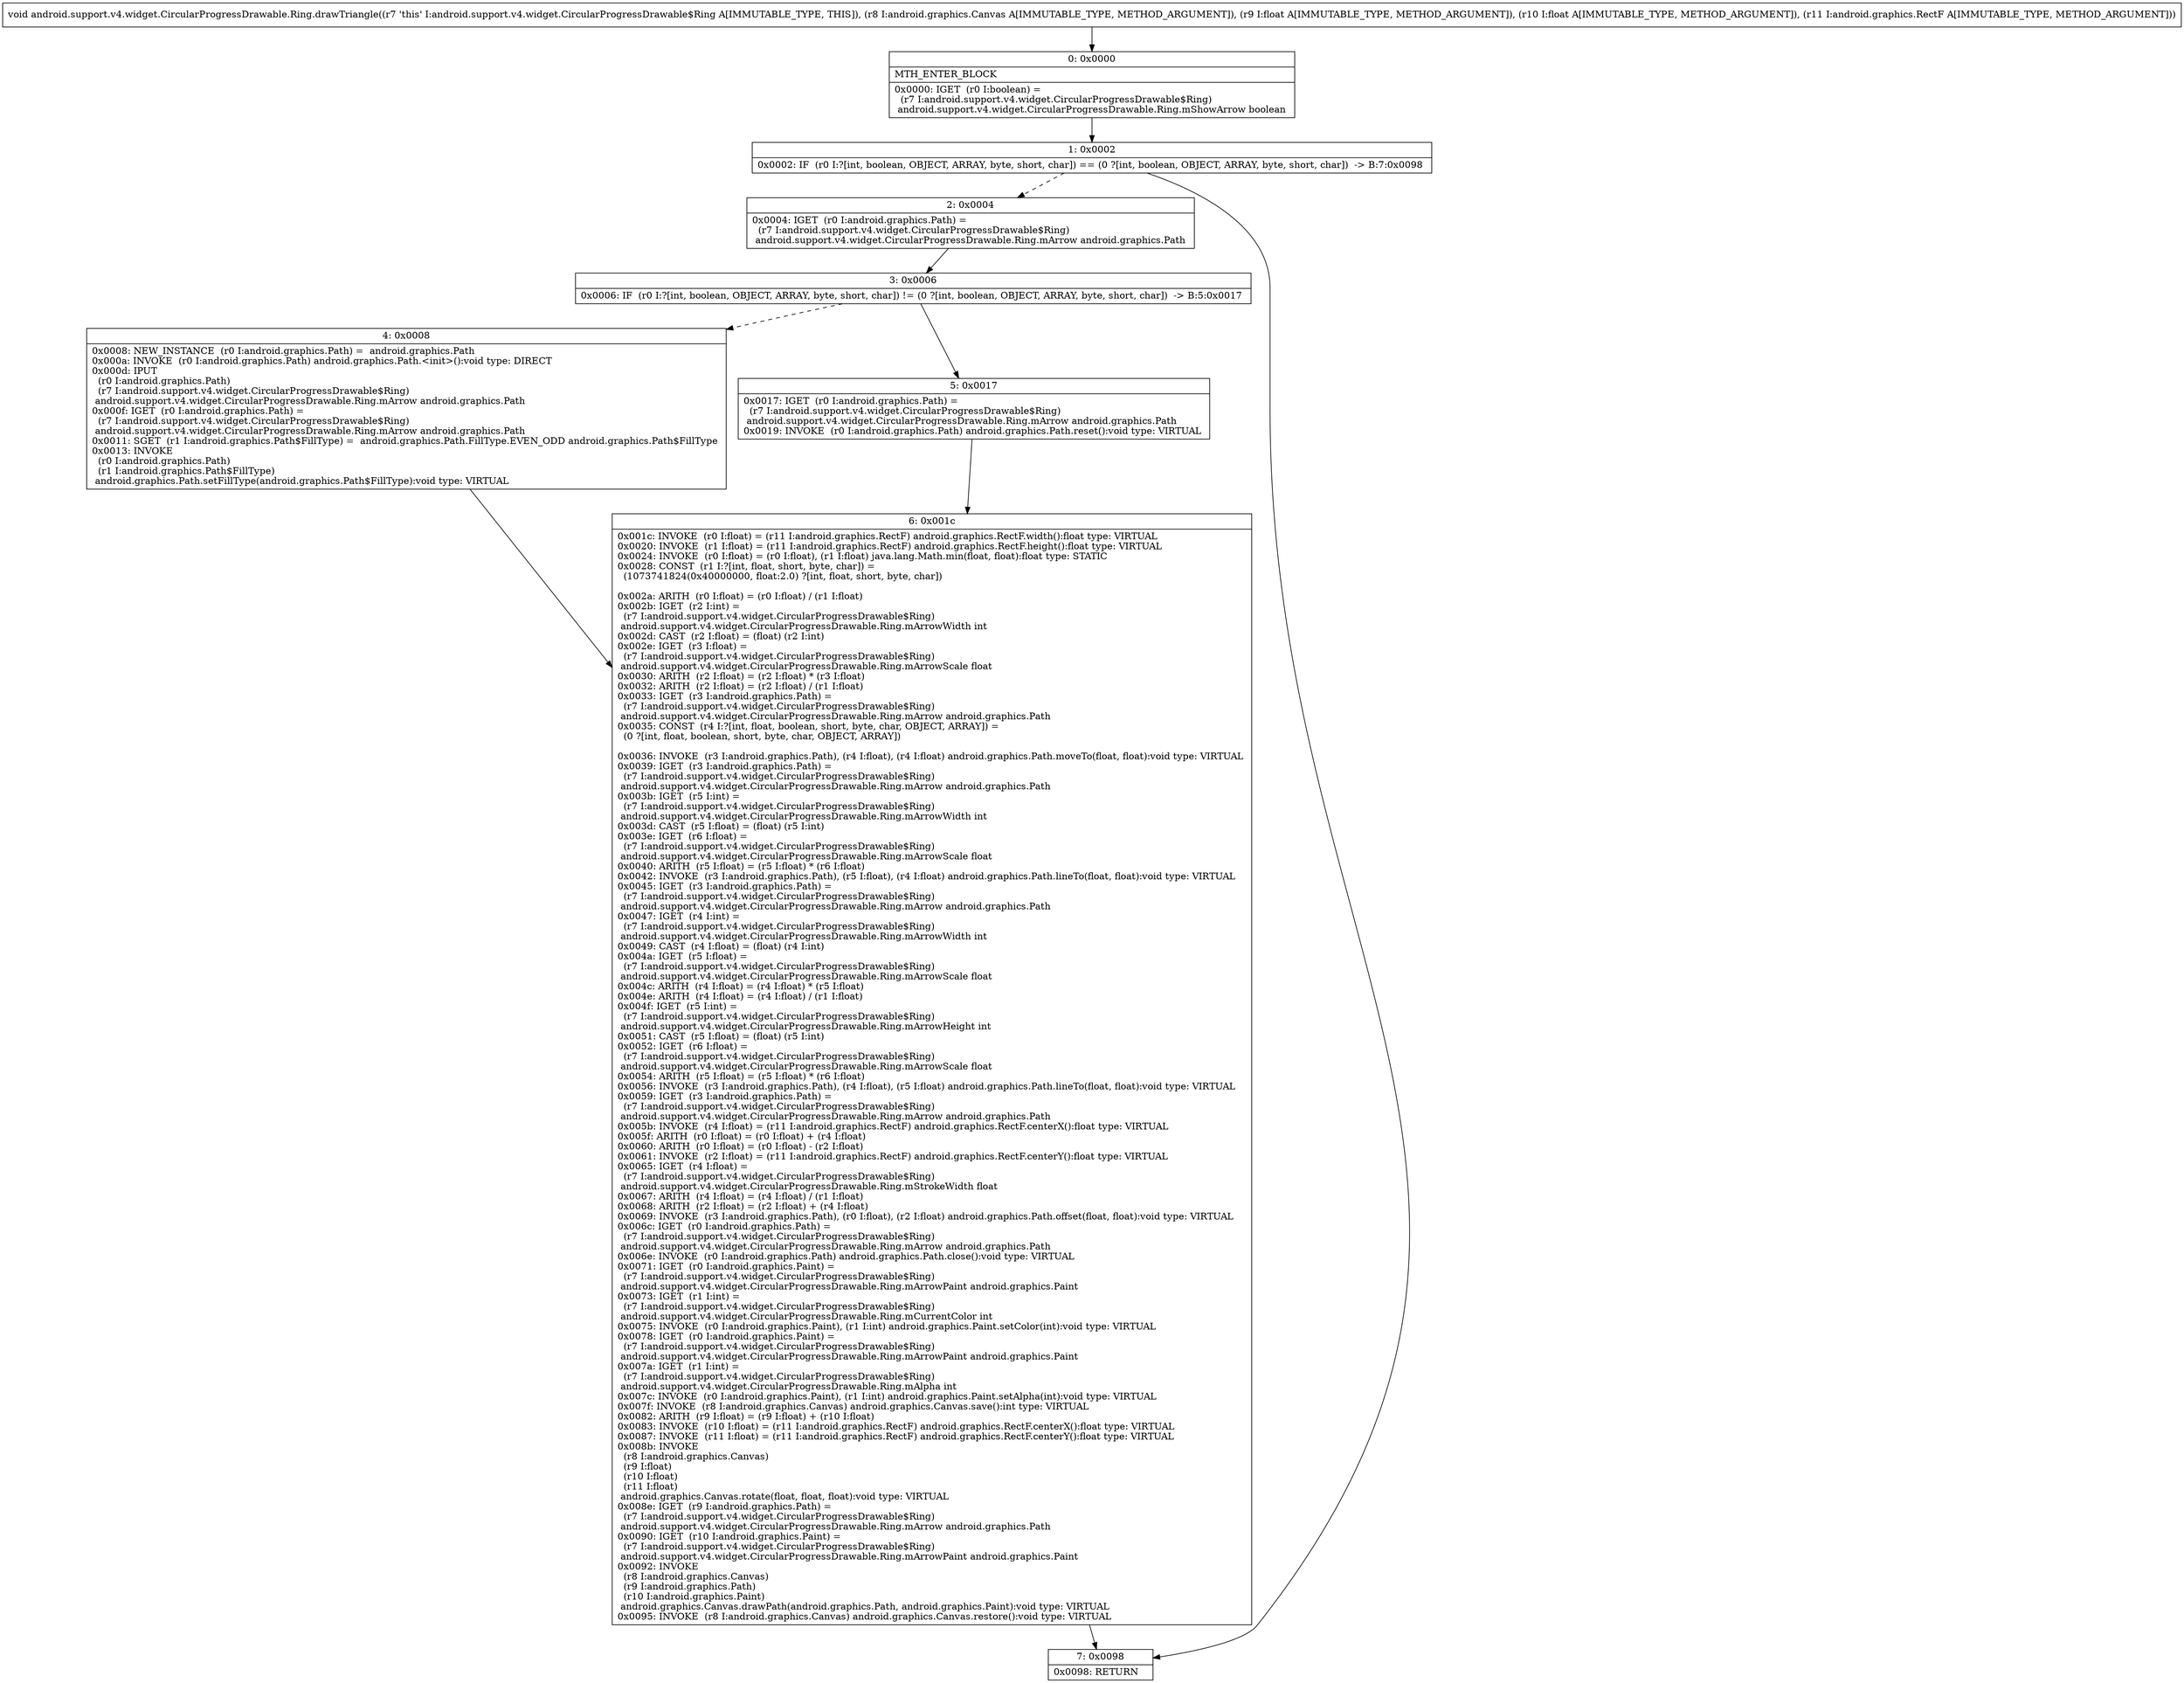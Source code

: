 digraph "CFG forandroid.support.v4.widget.CircularProgressDrawable.Ring.drawTriangle(Landroid\/graphics\/Canvas;FFLandroid\/graphics\/RectF;)V" {
Node_0 [shape=record,label="{0\:\ 0x0000|MTH_ENTER_BLOCK\l|0x0000: IGET  (r0 I:boolean) = \l  (r7 I:android.support.v4.widget.CircularProgressDrawable$Ring)\l android.support.v4.widget.CircularProgressDrawable.Ring.mShowArrow boolean \l}"];
Node_1 [shape=record,label="{1\:\ 0x0002|0x0002: IF  (r0 I:?[int, boolean, OBJECT, ARRAY, byte, short, char]) == (0 ?[int, boolean, OBJECT, ARRAY, byte, short, char])  \-\> B:7:0x0098 \l}"];
Node_2 [shape=record,label="{2\:\ 0x0004|0x0004: IGET  (r0 I:android.graphics.Path) = \l  (r7 I:android.support.v4.widget.CircularProgressDrawable$Ring)\l android.support.v4.widget.CircularProgressDrawable.Ring.mArrow android.graphics.Path \l}"];
Node_3 [shape=record,label="{3\:\ 0x0006|0x0006: IF  (r0 I:?[int, boolean, OBJECT, ARRAY, byte, short, char]) != (0 ?[int, boolean, OBJECT, ARRAY, byte, short, char])  \-\> B:5:0x0017 \l}"];
Node_4 [shape=record,label="{4\:\ 0x0008|0x0008: NEW_INSTANCE  (r0 I:android.graphics.Path) =  android.graphics.Path \l0x000a: INVOKE  (r0 I:android.graphics.Path) android.graphics.Path.\<init\>():void type: DIRECT \l0x000d: IPUT  \l  (r0 I:android.graphics.Path)\l  (r7 I:android.support.v4.widget.CircularProgressDrawable$Ring)\l android.support.v4.widget.CircularProgressDrawable.Ring.mArrow android.graphics.Path \l0x000f: IGET  (r0 I:android.graphics.Path) = \l  (r7 I:android.support.v4.widget.CircularProgressDrawable$Ring)\l android.support.v4.widget.CircularProgressDrawable.Ring.mArrow android.graphics.Path \l0x0011: SGET  (r1 I:android.graphics.Path$FillType) =  android.graphics.Path.FillType.EVEN_ODD android.graphics.Path$FillType \l0x0013: INVOKE  \l  (r0 I:android.graphics.Path)\l  (r1 I:android.graphics.Path$FillType)\l android.graphics.Path.setFillType(android.graphics.Path$FillType):void type: VIRTUAL \l}"];
Node_5 [shape=record,label="{5\:\ 0x0017|0x0017: IGET  (r0 I:android.graphics.Path) = \l  (r7 I:android.support.v4.widget.CircularProgressDrawable$Ring)\l android.support.v4.widget.CircularProgressDrawable.Ring.mArrow android.graphics.Path \l0x0019: INVOKE  (r0 I:android.graphics.Path) android.graphics.Path.reset():void type: VIRTUAL \l}"];
Node_6 [shape=record,label="{6\:\ 0x001c|0x001c: INVOKE  (r0 I:float) = (r11 I:android.graphics.RectF) android.graphics.RectF.width():float type: VIRTUAL \l0x0020: INVOKE  (r1 I:float) = (r11 I:android.graphics.RectF) android.graphics.RectF.height():float type: VIRTUAL \l0x0024: INVOKE  (r0 I:float) = (r0 I:float), (r1 I:float) java.lang.Math.min(float, float):float type: STATIC \l0x0028: CONST  (r1 I:?[int, float, short, byte, char]) = \l  (1073741824(0x40000000, float:2.0) ?[int, float, short, byte, char])\l \l0x002a: ARITH  (r0 I:float) = (r0 I:float) \/ (r1 I:float) \l0x002b: IGET  (r2 I:int) = \l  (r7 I:android.support.v4.widget.CircularProgressDrawable$Ring)\l android.support.v4.widget.CircularProgressDrawable.Ring.mArrowWidth int \l0x002d: CAST  (r2 I:float) = (float) (r2 I:int) \l0x002e: IGET  (r3 I:float) = \l  (r7 I:android.support.v4.widget.CircularProgressDrawable$Ring)\l android.support.v4.widget.CircularProgressDrawable.Ring.mArrowScale float \l0x0030: ARITH  (r2 I:float) = (r2 I:float) * (r3 I:float) \l0x0032: ARITH  (r2 I:float) = (r2 I:float) \/ (r1 I:float) \l0x0033: IGET  (r3 I:android.graphics.Path) = \l  (r7 I:android.support.v4.widget.CircularProgressDrawable$Ring)\l android.support.v4.widget.CircularProgressDrawable.Ring.mArrow android.graphics.Path \l0x0035: CONST  (r4 I:?[int, float, boolean, short, byte, char, OBJECT, ARRAY]) = \l  (0 ?[int, float, boolean, short, byte, char, OBJECT, ARRAY])\l \l0x0036: INVOKE  (r3 I:android.graphics.Path), (r4 I:float), (r4 I:float) android.graphics.Path.moveTo(float, float):void type: VIRTUAL \l0x0039: IGET  (r3 I:android.graphics.Path) = \l  (r7 I:android.support.v4.widget.CircularProgressDrawable$Ring)\l android.support.v4.widget.CircularProgressDrawable.Ring.mArrow android.graphics.Path \l0x003b: IGET  (r5 I:int) = \l  (r7 I:android.support.v4.widget.CircularProgressDrawable$Ring)\l android.support.v4.widget.CircularProgressDrawable.Ring.mArrowWidth int \l0x003d: CAST  (r5 I:float) = (float) (r5 I:int) \l0x003e: IGET  (r6 I:float) = \l  (r7 I:android.support.v4.widget.CircularProgressDrawable$Ring)\l android.support.v4.widget.CircularProgressDrawable.Ring.mArrowScale float \l0x0040: ARITH  (r5 I:float) = (r5 I:float) * (r6 I:float) \l0x0042: INVOKE  (r3 I:android.graphics.Path), (r5 I:float), (r4 I:float) android.graphics.Path.lineTo(float, float):void type: VIRTUAL \l0x0045: IGET  (r3 I:android.graphics.Path) = \l  (r7 I:android.support.v4.widget.CircularProgressDrawable$Ring)\l android.support.v4.widget.CircularProgressDrawable.Ring.mArrow android.graphics.Path \l0x0047: IGET  (r4 I:int) = \l  (r7 I:android.support.v4.widget.CircularProgressDrawable$Ring)\l android.support.v4.widget.CircularProgressDrawable.Ring.mArrowWidth int \l0x0049: CAST  (r4 I:float) = (float) (r4 I:int) \l0x004a: IGET  (r5 I:float) = \l  (r7 I:android.support.v4.widget.CircularProgressDrawable$Ring)\l android.support.v4.widget.CircularProgressDrawable.Ring.mArrowScale float \l0x004c: ARITH  (r4 I:float) = (r4 I:float) * (r5 I:float) \l0x004e: ARITH  (r4 I:float) = (r4 I:float) \/ (r1 I:float) \l0x004f: IGET  (r5 I:int) = \l  (r7 I:android.support.v4.widget.CircularProgressDrawable$Ring)\l android.support.v4.widget.CircularProgressDrawable.Ring.mArrowHeight int \l0x0051: CAST  (r5 I:float) = (float) (r5 I:int) \l0x0052: IGET  (r6 I:float) = \l  (r7 I:android.support.v4.widget.CircularProgressDrawable$Ring)\l android.support.v4.widget.CircularProgressDrawable.Ring.mArrowScale float \l0x0054: ARITH  (r5 I:float) = (r5 I:float) * (r6 I:float) \l0x0056: INVOKE  (r3 I:android.graphics.Path), (r4 I:float), (r5 I:float) android.graphics.Path.lineTo(float, float):void type: VIRTUAL \l0x0059: IGET  (r3 I:android.graphics.Path) = \l  (r7 I:android.support.v4.widget.CircularProgressDrawable$Ring)\l android.support.v4.widget.CircularProgressDrawable.Ring.mArrow android.graphics.Path \l0x005b: INVOKE  (r4 I:float) = (r11 I:android.graphics.RectF) android.graphics.RectF.centerX():float type: VIRTUAL \l0x005f: ARITH  (r0 I:float) = (r0 I:float) + (r4 I:float) \l0x0060: ARITH  (r0 I:float) = (r0 I:float) \- (r2 I:float) \l0x0061: INVOKE  (r2 I:float) = (r11 I:android.graphics.RectF) android.graphics.RectF.centerY():float type: VIRTUAL \l0x0065: IGET  (r4 I:float) = \l  (r7 I:android.support.v4.widget.CircularProgressDrawable$Ring)\l android.support.v4.widget.CircularProgressDrawable.Ring.mStrokeWidth float \l0x0067: ARITH  (r4 I:float) = (r4 I:float) \/ (r1 I:float) \l0x0068: ARITH  (r2 I:float) = (r2 I:float) + (r4 I:float) \l0x0069: INVOKE  (r3 I:android.graphics.Path), (r0 I:float), (r2 I:float) android.graphics.Path.offset(float, float):void type: VIRTUAL \l0x006c: IGET  (r0 I:android.graphics.Path) = \l  (r7 I:android.support.v4.widget.CircularProgressDrawable$Ring)\l android.support.v4.widget.CircularProgressDrawable.Ring.mArrow android.graphics.Path \l0x006e: INVOKE  (r0 I:android.graphics.Path) android.graphics.Path.close():void type: VIRTUAL \l0x0071: IGET  (r0 I:android.graphics.Paint) = \l  (r7 I:android.support.v4.widget.CircularProgressDrawable$Ring)\l android.support.v4.widget.CircularProgressDrawable.Ring.mArrowPaint android.graphics.Paint \l0x0073: IGET  (r1 I:int) = \l  (r7 I:android.support.v4.widget.CircularProgressDrawable$Ring)\l android.support.v4.widget.CircularProgressDrawable.Ring.mCurrentColor int \l0x0075: INVOKE  (r0 I:android.graphics.Paint), (r1 I:int) android.graphics.Paint.setColor(int):void type: VIRTUAL \l0x0078: IGET  (r0 I:android.graphics.Paint) = \l  (r7 I:android.support.v4.widget.CircularProgressDrawable$Ring)\l android.support.v4.widget.CircularProgressDrawable.Ring.mArrowPaint android.graphics.Paint \l0x007a: IGET  (r1 I:int) = \l  (r7 I:android.support.v4.widget.CircularProgressDrawable$Ring)\l android.support.v4.widget.CircularProgressDrawable.Ring.mAlpha int \l0x007c: INVOKE  (r0 I:android.graphics.Paint), (r1 I:int) android.graphics.Paint.setAlpha(int):void type: VIRTUAL \l0x007f: INVOKE  (r8 I:android.graphics.Canvas) android.graphics.Canvas.save():int type: VIRTUAL \l0x0082: ARITH  (r9 I:float) = (r9 I:float) + (r10 I:float) \l0x0083: INVOKE  (r10 I:float) = (r11 I:android.graphics.RectF) android.graphics.RectF.centerX():float type: VIRTUAL \l0x0087: INVOKE  (r11 I:float) = (r11 I:android.graphics.RectF) android.graphics.RectF.centerY():float type: VIRTUAL \l0x008b: INVOKE  \l  (r8 I:android.graphics.Canvas)\l  (r9 I:float)\l  (r10 I:float)\l  (r11 I:float)\l android.graphics.Canvas.rotate(float, float, float):void type: VIRTUAL \l0x008e: IGET  (r9 I:android.graphics.Path) = \l  (r7 I:android.support.v4.widget.CircularProgressDrawable$Ring)\l android.support.v4.widget.CircularProgressDrawable.Ring.mArrow android.graphics.Path \l0x0090: IGET  (r10 I:android.graphics.Paint) = \l  (r7 I:android.support.v4.widget.CircularProgressDrawable$Ring)\l android.support.v4.widget.CircularProgressDrawable.Ring.mArrowPaint android.graphics.Paint \l0x0092: INVOKE  \l  (r8 I:android.graphics.Canvas)\l  (r9 I:android.graphics.Path)\l  (r10 I:android.graphics.Paint)\l android.graphics.Canvas.drawPath(android.graphics.Path, android.graphics.Paint):void type: VIRTUAL \l0x0095: INVOKE  (r8 I:android.graphics.Canvas) android.graphics.Canvas.restore():void type: VIRTUAL \l}"];
Node_7 [shape=record,label="{7\:\ 0x0098|0x0098: RETURN   \l}"];
MethodNode[shape=record,label="{void android.support.v4.widget.CircularProgressDrawable.Ring.drawTriangle((r7 'this' I:android.support.v4.widget.CircularProgressDrawable$Ring A[IMMUTABLE_TYPE, THIS]), (r8 I:android.graphics.Canvas A[IMMUTABLE_TYPE, METHOD_ARGUMENT]), (r9 I:float A[IMMUTABLE_TYPE, METHOD_ARGUMENT]), (r10 I:float A[IMMUTABLE_TYPE, METHOD_ARGUMENT]), (r11 I:android.graphics.RectF A[IMMUTABLE_TYPE, METHOD_ARGUMENT])) }"];
MethodNode -> Node_0;
Node_0 -> Node_1;
Node_1 -> Node_2[style=dashed];
Node_1 -> Node_7;
Node_2 -> Node_3;
Node_3 -> Node_4[style=dashed];
Node_3 -> Node_5;
Node_4 -> Node_6;
Node_5 -> Node_6;
Node_6 -> Node_7;
}

